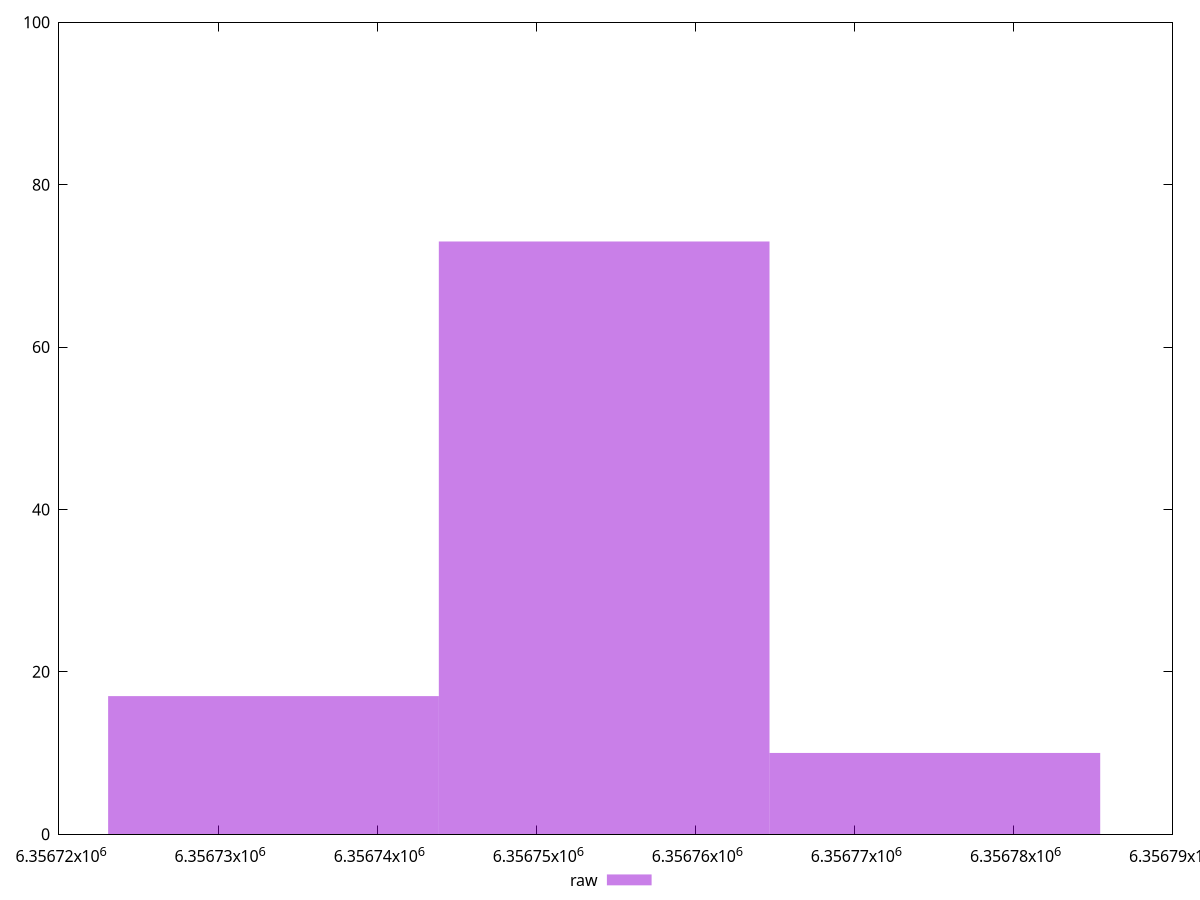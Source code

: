 reset
set terminal svg size 640, 490 enhanced background rgb 'white'
set output "reprap/total-byte-weight/samples/pages+cached+noexternal+nofonts/raw/histogram.svg"

$raw <<EOF
6356754.271851354 73
6356775.060776161 10
6356733.482926547 17
EOF

set key outside below
set boxwidth 20.788924807216244
set yrange [0:100]
set style fill transparent solid 0.5 noborder

plot \
  $raw title "raw" with boxes, \


reset